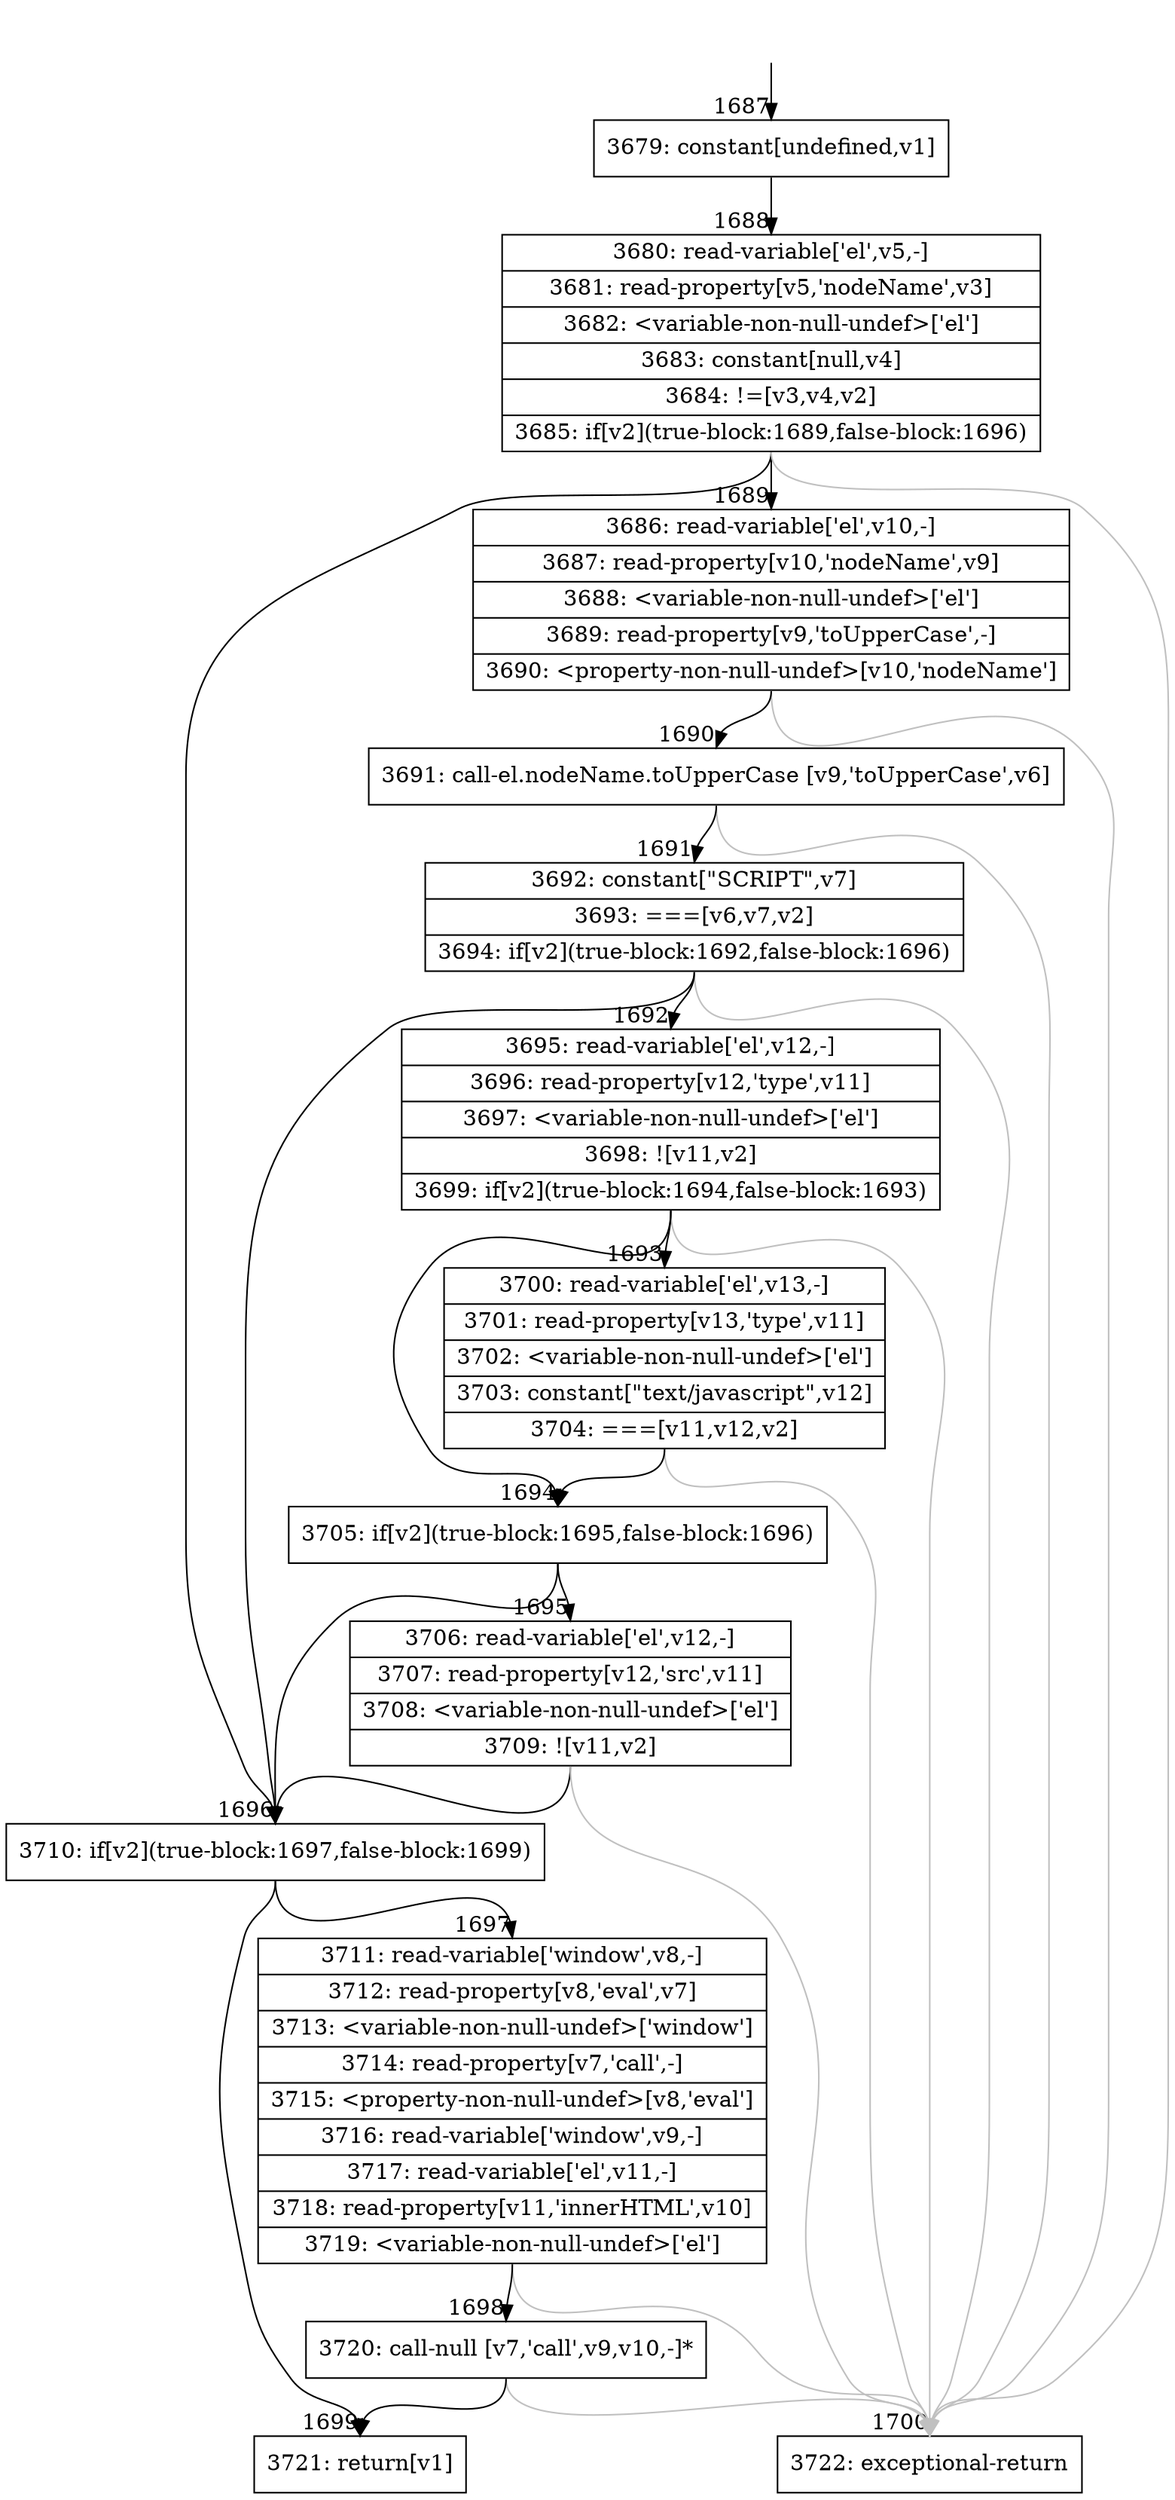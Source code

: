 digraph {
rankdir="TD"
BB_entry162[shape=none,label=""];
BB_entry162 -> BB1687 [tailport=s, headport=n, headlabel="    1687"]
BB1687 [shape=record label="{3679: constant[undefined,v1]}" ] 
BB1687 -> BB1688 [tailport=s, headport=n, headlabel="      1688"]
BB1688 [shape=record label="{3680: read-variable['el',v5,-]|3681: read-property[v5,'nodeName',v3]|3682: \<variable-non-null-undef\>['el']|3683: constant[null,v4]|3684: !=[v3,v4,v2]|3685: if[v2](true-block:1689,false-block:1696)}" ] 
BB1688 -> BB1696 [tailport=s, headport=n, headlabel="      1696"]
BB1688 -> BB1689 [tailport=s, headport=n, headlabel="      1689"]
BB1688 -> BB1700 [tailport=s, headport=n, color=gray, headlabel="      1700"]
BB1689 [shape=record label="{3686: read-variable['el',v10,-]|3687: read-property[v10,'nodeName',v9]|3688: \<variable-non-null-undef\>['el']|3689: read-property[v9,'toUpperCase',-]|3690: \<property-non-null-undef\>[v10,'nodeName']}" ] 
BB1689 -> BB1690 [tailport=s, headport=n, headlabel="      1690"]
BB1689 -> BB1700 [tailport=s, headport=n, color=gray]
BB1690 [shape=record label="{3691: call-el.nodeName.toUpperCase [v9,'toUpperCase',v6]}" ] 
BB1690 -> BB1691 [tailport=s, headport=n, headlabel="      1691"]
BB1690 -> BB1700 [tailport=s, headport=n, color=gray]
BB1691 [shape=record label="{3692: constant[\"SCRIPT\",v7]|3693: ===[v6,v7,v2]|3694: if[v2](true-block:1692,false-block:1696)}" ] 
BB1691 -> BB1696 [tailport=s, headport=n]
BB1691 -> BB1692 [tailport=s, headport=n, headlabel="      1692"]
BB1691 -> BB1700 [tailport=s, headport=n, color=gray]
BB1692 [shape=record label="{3695: read-variable['el',v12,-]|3696: read-property[v12,'type',v11]|3697: \<variable-non-null-undef\>['el']|3698: ![v11,v2]|3699: if[v2](true-block:1694,false-block:1693)}" ] 
BB1692 -> BB1694 [tailport=s, headport=n, headlabel="      1694"]
BB1692 -> BB1693 [tailport=s, headport=n, headlabel="      1693"]
BB1692 -> BB1700 [tailport=s, headport=n, color=gray]
BB1693 [shape=record label="{3700: read-variable['el',v13,-]|3701: read-property[v13,'type',v11]|3702: \<variable-non-null-undef\>['el']|3703: constant[\"text/javascript\",v12]|3704: ===[v11,v12,v2]}" ] 
BB1693 -> BB1694 [tailport=s, headport=n]
BB1693 -> BB1700 [tailport=s, headport=n, color=gray]
BB1694 [shape=record label="{3705: if[v2](true-block:1695,false-block:1696)}" ] 
BB1694 -> BB1696 [tailport=s, headport=n]
BB1694 -> BB1695 [tailport=s, headport=n, headlabel="      1695"]
BB1695 [shape=record label="{3706: read-variable['el',v12,-]|3707: read-property[v12,'src',v11]|3708: \<variable-non-null-undef\>['el']|3709: ![v11,v2]}" ] 
BB1695 -> BB1696 [tailport=s, headport=n]
BB1695 -> BB1700 [tailport=s, headport=n, color=gray]
BB1696 [shape=record label="{3710: if[v2](true-block:1697,false-block:1699)}" ] 
BB1696 -> BB1697 [tailport=s, headport=n, headlabel="      1697"]
BB1696 -> BB1699 [tailport=s, headport=n, headlabel="      1699"]
BB1697 [shape=record label="{3711: read-variable['window',v8,-]|3712: read-property[v8,'eval',v7]|3713: \<variable-non-null-undef\>['window']|3714: read-property[v7,'call',-]|3715: \<property-non-null-undef\>[v8,'eval']|3716: read-variable['window',v9,-]|3717: read-variable['el',v11,-]|3718: read-property[v11,'innerHTML',v10]|3719: \<variable-non-null-undef\>['el']}" ] 
BB1697 -> BB1698 [tailport=s, headport=n, headlabel="      1698"]
BB1697 -> BB1700 [tailport=s, headport=n, color=gray]
BB1698 [shape=record label="{3720: call-null [v7,'call',v9,v10,-]*}" ] 
BB1698 -> BB1699 [tailport=s, headport=n]
BB1698 -> BB1700 [tailport=s, headport=n, color=gray]
BB1699 [shape=record label="{3721: return[v1]}" ] 
BB1700 [shape=record label="{3722: exceptional-return}" ] 
//#$~ 858
}
